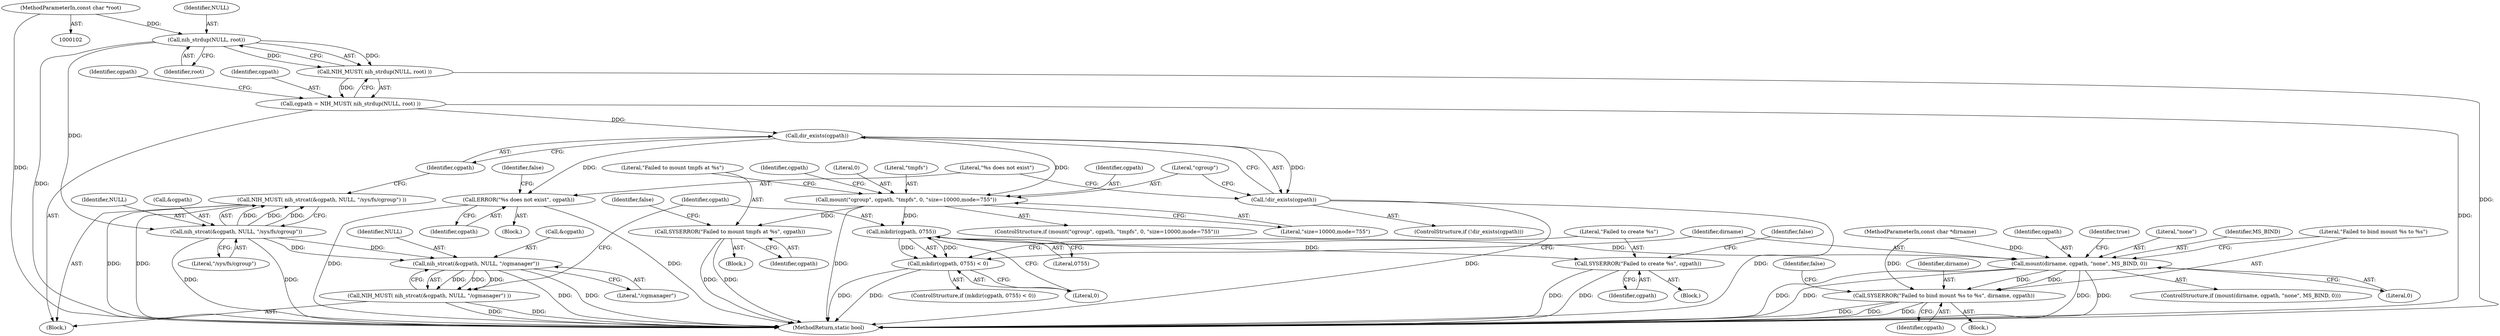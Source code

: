 digraph "1_lxc_592fd47a6245508b79fe6ac819fe6d3b2c1289be_0@API" {
"1000113" [label="(Call,nih_strdup(NULL, root))"];
"1000103" [label="(MethodParameterIn,const char *root)"];
"1000112" [label="(Call,NIH_MUST( nih_strdup(NULL, root) ))"];
"1000110" [label="(Call,cgpath = NIH_MUST( nih_strdup(NULL, root) ))"];
"1000124" [label="(Call,dir_exists(cgpath))"];
"1000123" [label="(Call,!dir_exists(cgpath))"];
"1000127" [label="(Call,ERROR(\"%s does not exist\", cgpath))"];
"1000133" [label="(Call,mount(\"cgroup\", cgpath, \"tmpfs\", 0, \"size=10000,mode=755\"))"];
"1000140" [label="(Call,SYSERROR(\"Failed to mount tmpfs at %s\", cgpath))"];
"1000153" [label="(Call,mkdir(cgpath, 0755))"];
"1000152" [label="(Call,mkdir(cgpath, 0755) < 0)"];
"1000158" [label="(Call,SYSERROR(\"Failed to create %s\", cgpath))"];
"1000164" [label="(Call,mount(dirname, cgpath, \"none\", MS_BIND, 0))"];
"1000171" [label="(Call,SYSERROR(\"Failed to bind mount %s to %s\", dirname, cgpath))"];
"1000117" [label="(Call,nih_strcat(&cgpath, NULL, \"/sys/fs/cgroup\"))"];
"1000116" [label="(Call,NIH_MUST( nih_strcat(&cgpath, NULL, \"/sys/fs/cgroup\") ))"];
"1000146" [label="(Call,nih_strcat(&cgpath, NULL, \"/cgmanager\"))"];
"1000145" [label="(Call,NIH_MUST( nih_strcat(&cgpath, NULL, \"/cgmanager\") ))"];
"1000154" [label="(Identifier,cgpath)"];
"1000128" [label="(Literal,\"%s does not exist\")"];
"1000135" [label="(Identifier,cgpath)"];
"1000142" [label="(Identifier,cgpath)"];
"1000168" [label="(Identifier,MS_BIND)"];
"1000148" [label="(Identifier,cgpath)"];
"1000138" [label="(Literal,\"size=10000,mode=755\")"];
"1000112" [label="(Call,NIH_MUST( nih_strdup(NULL, root) ))"];
"1000110" [label="(Call,cgpath = NIH_MUST( nih_strdup(NULL, root) ))"];
"1000176" [label="(Identifier,false)"];
"1000119" [label="(Identifier,cgpath)"];
"1000117" [label="(Call,nih_strcat(&cgpath, NULL, \"/sys/fs/cgroup\"))"];
"1000163" [label="(ControlStructure,if (mount(dirname, cgpath, \"none\", MS_BIND, 0)))"];
"1000149" [label="(Identifier,NULL)"];
"1000155" [label="(Literal,0755)"];
"1000122" [label="(ControlStructure,if (!dir_exists(cgpath)))"];
"1000169" [label="(Literal,0)"];
"1000179" [label="(MethodReturn,static bool)"];
"1000113" [label="(Call,nih_strdup(NULL, root))"];
"1000139" [label="(Block,)"];
"1000174" [label="(Identifier,cgpath)"];
"1000120" [label="(Identifier,NULL)"];
"1000171" [label="(Call,SYSERROR(\"Failed to bind mount %s to %s\", dirname, cgpath))"];
"1000166" [label="(Identifier,cgpath)"];
"1000170" [label="(Block,)"];
"1000152" [label="(Call,mkdir(cgpath, 0755) < 0)"];
"1000159" [label="(Literal,\"Failed to create %s\")"];
"1000140" [label="(Call,SYSERROR(\"Failed to mount tmpfs at %s\", cgpath))"];
"1000162" [label="(Identifier,false)"];
"1000145" [label="(Call,NIH_MUST( nih_strcat(&cgpath, NULL, \"/cgmanager\") ))"];
"1000178" [label="(Identifier,true)"];
"1000151" [label="(ControlStructure,if (mkdir(cgpath, 0755) < 0))"];
"1000125" [label="(Identifier,cgpath)"];
"1000131" [label="(Identifier,false)"];
"1000104" [label="(MethodParameterIn,const char *dirname)"];
"1000153" [label="(Call,mkdir(cgpath, 0755))"];
"1000144" [label="(Identifier,false)"];
"1000150" [label="(Literal,\"/cgmanager\")"];
"1000160" [label="(Identifier,cgpath)"];
"1000116" [label="(Call,NIH_MUST( nih_strcat(&cgpath, NULL, \"/sys/fs/cgroup\") ))"];
"1000137" [label="(Literal,0)"];
"1000164" [label="(Call,mount(dirname, cgpath, \"none\", MS_BIND, 0))"];
"1000173" [label="(Identifier,dirname)"];
"1000127" [label="(Call,ERROR(\"%s does not exist\", cgpath))"];
"1000132" [label="(ControlStructure,if (mount(\"cgroup\", cgpath, \"tmpfs\", 0, \"size=10000,mode=755\")))"];
"1000165" [label="(Identifier,dirname)"];
"1000118" [label="(Call,&cgpath)"];
"1000115" [label="(Identifier,root)"];
"1000146" [label="(Call,nih_strcat(&cgpath, NULL, \"/cgmanager\"))"];
"1000141" [label="(Literal,\"Failed to mount tmpfs at %s\")"];
"1000156" [label="(Literal,0)"];
"1000114" [label="(Identifier,NULL)"];
"1000121" [label="(Literal,\"/sys/fs/cgroup\")"];
"1000105" [label="(Block,)"];
"1000123" [label="(Call,!dir_exists(cgpath))"];
"1000133" [label="(Call,mount(\"cgroup\", cgpath, \"tmpfs\", 0, \"size=10000,mode=755\"))"];
"1000158" [label="(Call,SYSERROR(\"Failed to create %s\", cgpath))"];
"1000103" [label="(MethodParameterIn,const char *root)"];
"1000136" [label="(Literal,\"tmpfs\")"];
"1000124" [label="(Call,dir_exists(cgpath))"];
"1000126" [label="(Block,)"];
"1000129" [label="(Identifier,cgpath)"];
"1000134" [label="(Literal,\"cgroup\")"];
"1000157" [label="(Block,)"];
"1000167" [label="(Literal,\"none\")"];
"1000147" [label="(Call,&cgpath)"];
"1000111" [label="(Identifier,cgpath)"];
"1000172" [label="(Literal,\"Failed to bind mount %s to %s\")"];
"1000113" -> "1000112"  [label="AST: "];
"1000113" -> "1000115"  [label="CFG: "];
"1000114" -> "1000113"  [label="AST: "];
"1000115" -> "1000113"  [label="AST: "];
"1000112" -> "1000113"  [label="CFG: "];
"1000113" -> "1000179"  [label="DDG: "];
"1000113" -> "1000112"  [label="DDG: "];
"1000113" -> "1000112"  [label="DDG: "];
"1000103" -> "1000113"  [label="DDG: "];
"1000113" -> "1000117"  [label="DDG: "];
"1000103" -> "1000102"  [label="AST: "];
"1000103" -> "1000179"  [label="DDG: "];
"1000112" -> "1000110"  [label="AST: "];
"1000110" -> "1000112"  [label="CFG: "];
"1000112" -> "1000179"  [label="DDG: "];
"1000112" -> "1000110"  [label="DDG: "];
"1000110" -> "1000105"  [label="AST: "];
"1000111" -> "1000110"  [label="AST: "];
"1000119" -> "1000110"  [label="CFG: "];
"1000110" -> "1000179"  [label="DDG: "];
"1000110" -> "1000124"  [label="DDG: "];
"1000124" -> "1000123"  [label="AST: "];
"1000124" -> "1000125"  [label="CFG: "];
"1000125" -> "1000124"  [label="AST: "];
"1000123" -> "1000124"  [label="CFG: "];
"1000124" -> "1000123"  [label="DDG: "];
"1000124" -> "1000127"  [label="DDG: "];
"1000124" -> "1000133"  [label="DDG: "];
"1000123" -> "1000122"  [label="AST: "];
"1000128" -> "1000123"  [label="CFG: "];
"1000134" -> "1000123"  [label="CFG: "];
"1000123" -> "1000179"  [label="DDG: "];
"1000123" -> "1000179"  [label="DDG: "];
"1000127" -> "1000126"  [label="AST: "];
"1000127" -> "1000129"  [label="CFG: "];
"1000128" -> "1000127"  [label="AST: "];
"1000129" -> "1000127"  [label="AST: "];
"1000131" -> "1000127"  [label="CFG: "];
"1000127" -> "1000179"  [label="DDG: "];
"1000127" -> "1000179"  [label="DDG: "];
"1000133" -> "1000132"  [label="AST: "];
"1000133" -> "1000138"  [label="CFG: "];
"1000134" -> "1000133"  [label="AST: "];
"1000135" -> "1000133"  [label="AST: "];
"1000136" -> "1000133"  [label="AST: "];
"1000137" -> "1000133"  [label="AST: "];
"1000138" -> "1000133"  [label="AST: "];
"1000141" -> "1000133"  [label="CFG: "];
"1000148" -> "1000133"  [label="CFG: "];
"1000133" -> "1000179"  [label="DDG: "];
"1000133" -> "1000140"  [label="DDG: "];
"1000133" -> "1000153"  [label="DDG: "];
"1000140" -> "1000139"  [label="AST: "];
"1000140" -> "1000142"  [label="CFG: "];
"1000141" -> "1000140"  [label="AST: "];
"1000142" -> "1000140"  [label="AST: "];
"1000144" -> "1000140"  [label="CFG: "];
"1000140" -> "1000179"  [label="DDG: "];
"1000140" -> "1000179"  [label="DDG: "];
"1000153" -> "1000152"  [label="AST: "];
"1000153" -> "1000155"  [label="CFG: "];
"1000154" -> "1000153"  [label="AST: "];
"1000155" -> "1000153"  [label="AST: "];
"1000156" -> "1000153"  [label="CFG: "];
"1000153" -> "1000152"  [label="DDG: "];
"1000153" -> "1000152"  [label="DDG: "];
"1000153" -> "1000158"  [label="DDG: "];
"1000153" -> "1000164"  [label="DDG: "];
"1000152" -> "1000151"  [label="AST: "];
"1000152" -> "1000156"  [label="CFG: "];
"1000156" -> "1000152"  [label="AST: "];
"1000159" -> "1000152"  [label="CFG: "];
"1000165" -> "1000152"  [label="CFG: "];
"1000152" -> "1000179"  [label="DDG: "];
"1000152" -> "1000179"  [label="DDG: "];
"1000158" -> "1000157"  [label="AST: "];
"1000158" -> "1000160"  [label="CFG: "];
"1000159" -> "1000158"  [label="AST: "];
"1000160" -> "1000158"  [label="AST: "];
"1000162" -> "1000158"  [label="CFG: "];
"1000158" -> "1000179"  [label="DDG: "];
"1000158" -> "1000179"  [label="DDG: "];
"1000164" -> "1000163"  [label="AST: "];
"1000164" -> "1000169"  [label="CFG: "];
"1000165" -> "1000164"  [label="AST: "];
"1000166" -> "1000164"  [label="AST: "];
"1000167" -> "1000164"  [label="AST: "];
"1000168" -> "1000164"  [label="AST: "];
"1000169" -> "1000164"  [label="AST: "];
"1000172" -> "1000164"  [label="CFG: "];
"1000178" -> "1000164"  [label="CFG: "];
"1000164" -> "1000179"  [label="DDG: "];
"1000164" -> "1000179"  [label="DDG: "];
"1000164" -> "1000179"  [label="DDG: "];
"1000164" -> "1000179"  [label="DDG: "];
"1000104" -> "1000164"  [label="DDG: "];
"1000164" -> "1000171"  [label="DDG: "];
"1000164" -> "1000171"  [label="DDG: "];
"1000171" -> "1000170"  [label="AST: "];
"1000171" -> "1000174"  [label="CFG: "];
"1000172" -> "1000171"  [label="AST: "];
"1000173" -> "1000171"  [label="AST: "];
"1000174" -> "1000171"  [label="AST: "];
"1000176" -> "1000171"  [label="CFG: "];
"1000171" -> "1000179"  [label="DDG: "];
"1000171" -> "1000179"  [label="DDG: "];
"1000171" -> "1000179"  [label="DDG: "];
"1000104" -> "1000171"  [label="DDG: "];
"1000117" -> "1000116"  [label="AST: "];
"1000117" -> "1000121"  [label="CFG: "];
"1000118" -> "1000117"  [label="AST: "];
"1000120" -> "1000117"  [label="AST: "];
"1000121" -> "1000117"  [label="AST: "];
"1000116" -> "1000117"  [label="CFG: "];
"1000117" -> "1000179"  [label="DDG: "];
"1000117" -> "1000179"  [label="DDG: "];
"1000117" -> "1000116"  [label="DDG: "];
"1000117" -> "1000116"  [label="DDG: "];
"1000117" -> "1000116"  [label="DDG: "];
"1000117" -> "1000146"  [label="DDG: "];
"1000117" -> "1000146"  [label="DDG: "];
"1000116" -> "1000105"  [label="AST: "];
"1000125" -> "1000116"  [label="CFG: "];
"1000116" -> "1000179"  [label="DDG: "];
"1000116" -> "1000179"  [label="DDG: "];
"1000146" -> "1000145"  [label="AST: "];
"1000146" -> "1000150"  [label="CFG: "];
"1000147" -> "1000146"  [label="AST: "];
"1000149" -> "1000146"  [label="AST: "];
"1000150" -> "1000146"  [label="AST: "];
"1000145" -> "1000146"  [label="CFG: "];
"1000146" -> "1000179"  [label="DDG: "];
"1000146" -> "1000179"  [label="DDG: "];
"1000146" -> "1000145"  [label="DDG: "];
"1000146" -> "1000145"  [label="DDG: "];
"1000146" -> "1000145"  [label="DDG: "];
"1000145" -> "1000105"  [label="AST: "];
"1000154" -> "1000145"  [label="CFG: "];
"1000145" -> "1000179"  [label="DDG: "];
"1000145" -> "1000179"  [label="DDG: "];
}
